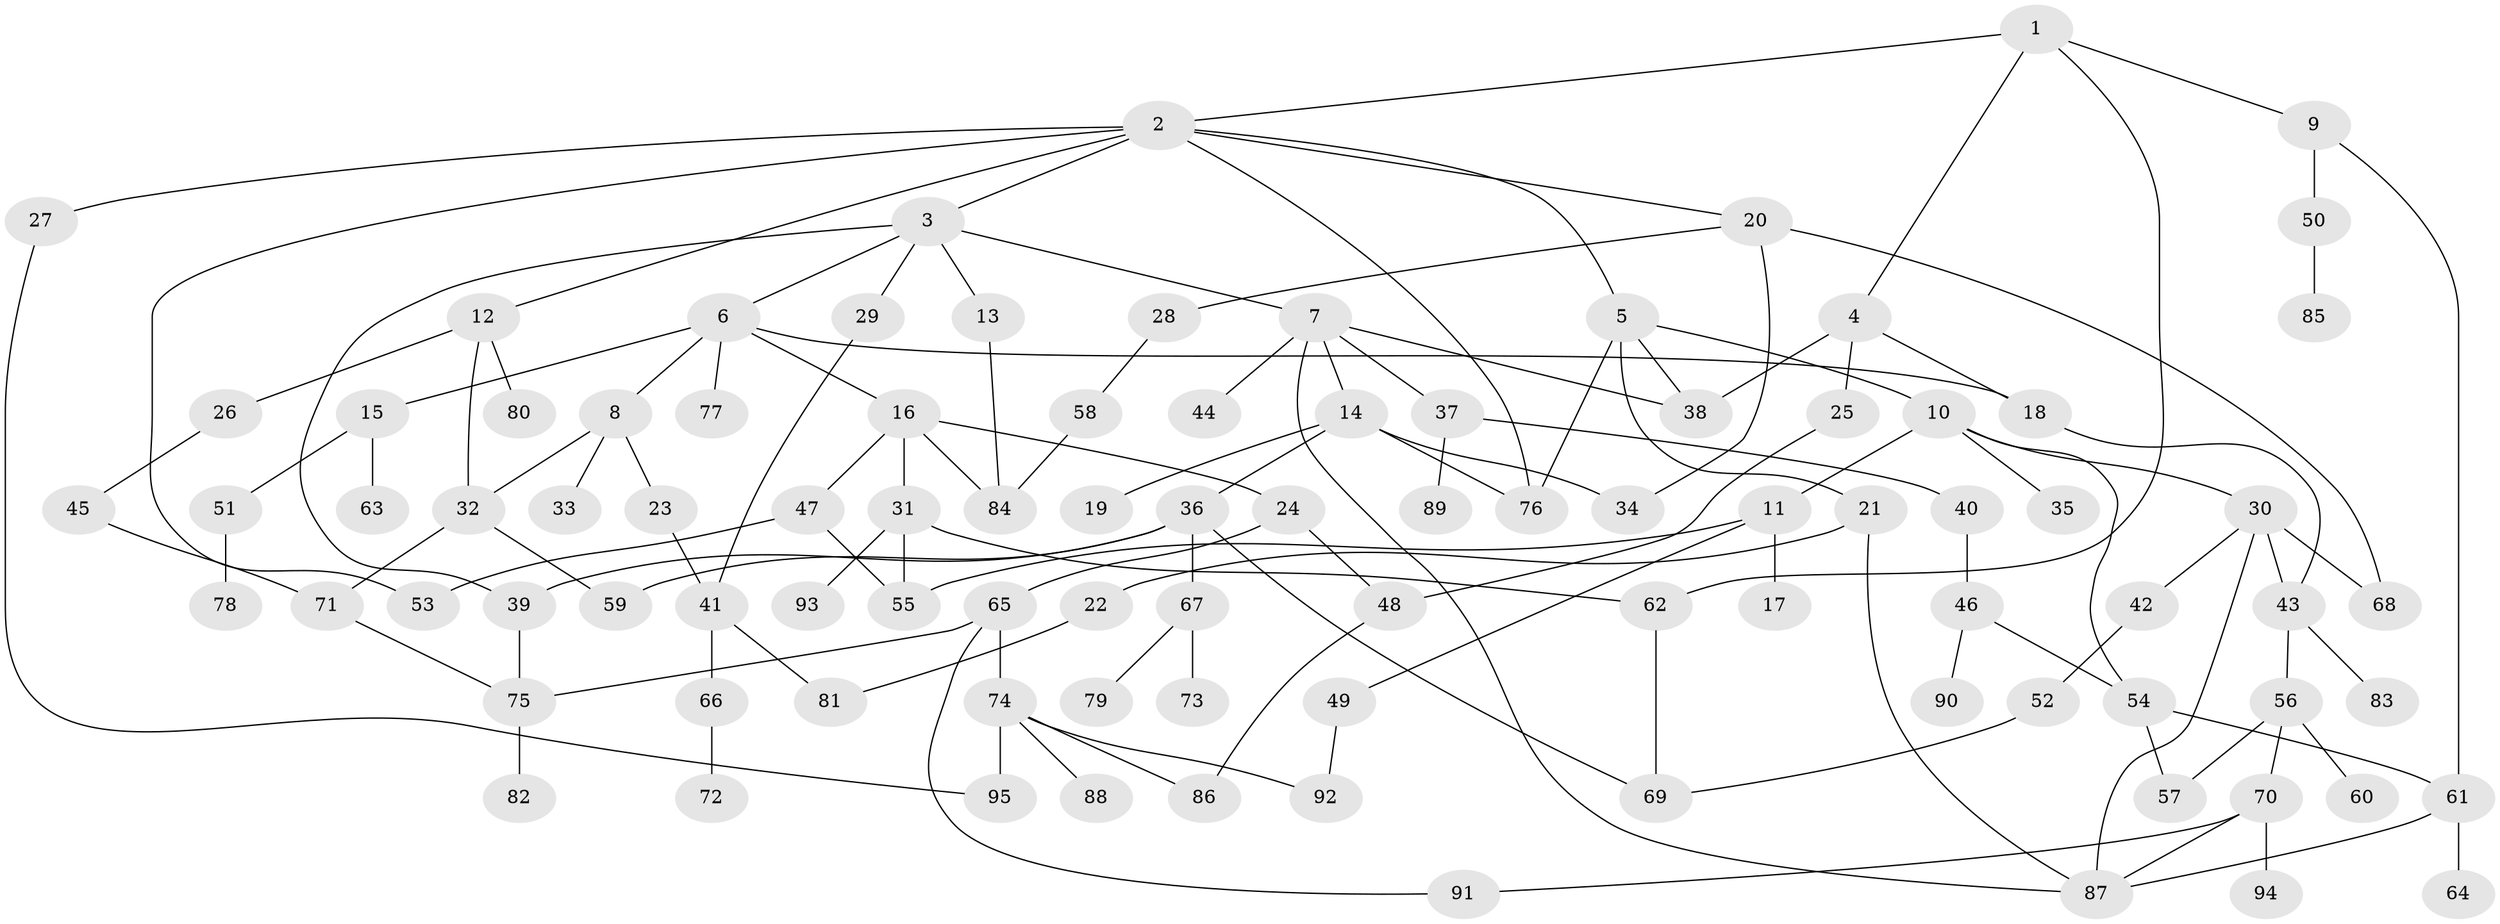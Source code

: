 // Generated by graph-tools (version 1.1) at 2025/49/03/09/25 03:49:21]
// undirected, 95 vertices, 130 edges
graph export_dot {
graph [start="1"]
  node [color=gray90,style=filled];
  1;
  2;
  3;
  4;
  5;
  6;
  7;
  8;
  9;
  10;
  11;
  12;
  13;
  14;
  15;
  16;
  17;
  18;
  19;
  20;
  21;
  22;
  23;
  24;
  25;
  26;
  27;
  28;
  29;
  30;
  31;
  32;
  33;
  34;
  35;
  36;
  37;
  38;
  39;
  40;
  41;
  42;
  43;
  44;
  45;
  46;
  47;
  48;
  49;
  50;
  51;
  52;
  53;
  54;
  55;
  56;
  57;
  58;
  59;
  60;
  61;
  62;
  63;
  64;
  65;
  66;
  67;
  68;
  69;
  70;
  71;
  72;
  73;
  74;
  75;
  76;
  77;
  78;
  79;
  80;
  81;
  82;
  83;
  84;
  85;
  86;
  87;
  88;
  89;
  90;
  91;
  92;
  93;
  94;
  95;
  1 -- 2;
  1 -- 4;
  1 -- 9;
  1 -- 62;
  2 -- 3;
  2 -- 5;
  2 -- 12;
  2 -- 20;
  2 -- 27;
  2 -- 53;
  2 -- 76;
  3 -- 6;
  3 -- 7;
  3 -- 13;
  3 -- 29;
  3 -- 39;
  4 -- 18;
  4 -- 25;
  4 -- 38;
  5 -- 10;
  5 -- 21;
  5 -- 76;
  5 -- 38;
  6 -- 8;
  6 -- 15;
  6 -- 16;
  6 -- 77;
  6 -- 18;
  7 -- 14;
  7 -- 37;
  7 -- 38;
  7 -- 44;
  7 -- 87;
  8 -- 23;
  8 -- 33;
  8 -- 32;
  9 -- 50;
  9 -- 61;
  10 -- 11;
  10 -- 30;
  10 -- 35;
  10 -- 54;
  11 -- 17;
  11 -- 49;
  11 -- 55;
  12 -- 26;
  12 -- 32;
  12 -- 80;
  13 -- 84;
  14 -- 19;
  14 -- 34;
  14 -- 36;
  14 -- 76;
  15 -- 51;
  15 -- 63;
  16 -- 24;
  16 -- 31;
  16 -- 47;
  16 -- 84;
  18 -- 43;
  20 -- 28;
  20 -- 34;
  20 -- 68;
  21 -- 22;
  21 -- 87;
  22 -- 81;
  23 -- 41;
  24 -- 65;
  24 -- 48;
  25 -- 48;
  26 -- 45;
  27 -- 95;
  28 -- 58;
  29 -- 41;
  30 -- 42;
  30 -- 43;
  30 -- 68;
  30 -- 87;
  31 -- 62;
  31 -- 93;
  31 -- 55;
  32 -- 59;
  32 -- 71;
  36 -- 67;
  36 -- 69;
  36 -- 39;
  36 -- 59;
  37 -- 40;
  37 -- 89;
  39 -- 75;
  40 -- 46;
  41 -- 66;
  41 -- 81;
  42 -- 52;
  43 -- 56;
  43 -- 83;
  45 -- 71;
  46 -- 54;
  46 -- 90;
  47 -- 55;
  47 -- 53;
  48 -- 86;
  49 -- 92;
  50 -- 85;
  51 -- 78;
  52 -- 69;
  54 -- 61;
  54 -- 57;
  56 -- 57;
  56 -- 60;
  56 -- 70;
  58 -- 84;
  61 -- 64;
  61 -- 87;
  62 -- 69;
  65 -- 74;
  65 -- 91;
  65 -- 75;
  66 -- 72;
  67 -- 73;
  67 -- 79;
  70 -- 91;
  70 -- 94;
  70 -- 87;
  71 -- 75;
  74 -- 86;
  74 -- 88;
  74 -- 92;
  74 -- 95;
  75 -- 82;
}
